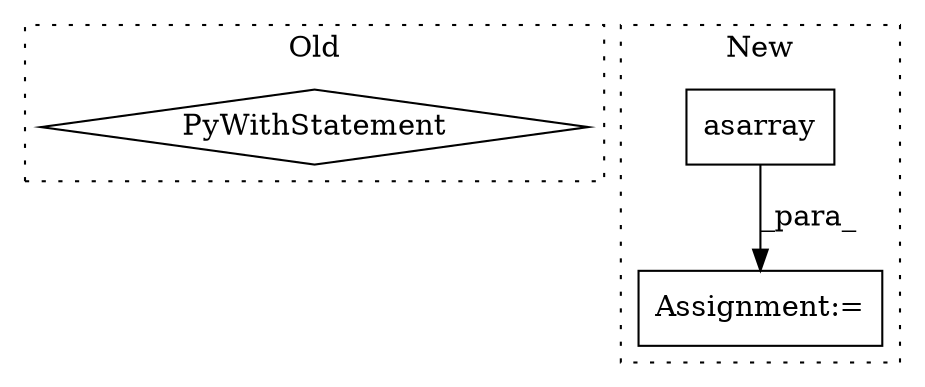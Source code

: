 digraph G {
subgraph cluster0 {
1 [label="PyWithStatement" a="104" s="42769,42804" l="10,2" shape="diamond"];
label = "Old";
style="dotted";
}
subgraph cluster1 {
2 [label="asarray" a="32" s="36856,36988" l="8,1" shape="box"];
3 [label="Assignment:=" a="7" s="36849" l="1" shape="box"];
label = "New";
style="dotted";
}
2 -> 3 [label="_para_"];
}